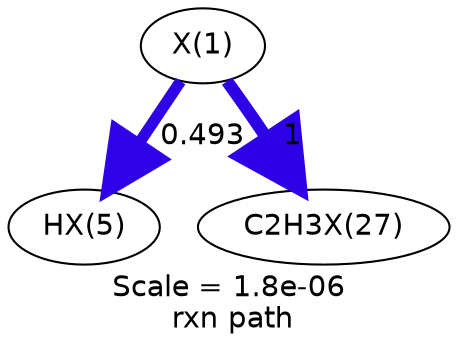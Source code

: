digraph reaction_paths {
center=1;
s37 -> s38[fontname="Helvetica", style="setlinewidth(5.47)", arrowsize=2.73, color="0.7, 0.993, 0.9"
, label=" 0.493"];
s37 -> s39[fontname="Helvetica", style="setlinewidth(6)", arrowsize=3, color="0.7, 1.5, 0.9"
, label=" 1"];
s37 [ fontname="Helvetica", label="X(1)"];
s38 [ fontname="Helvetica", label="HX(5)"];
s39 [ fontname="Helvetica", label="C2H3X(27)"];
 label = "Scale = 1.8e-06\l rxn path";
 fontname = "Helvetica";
}
